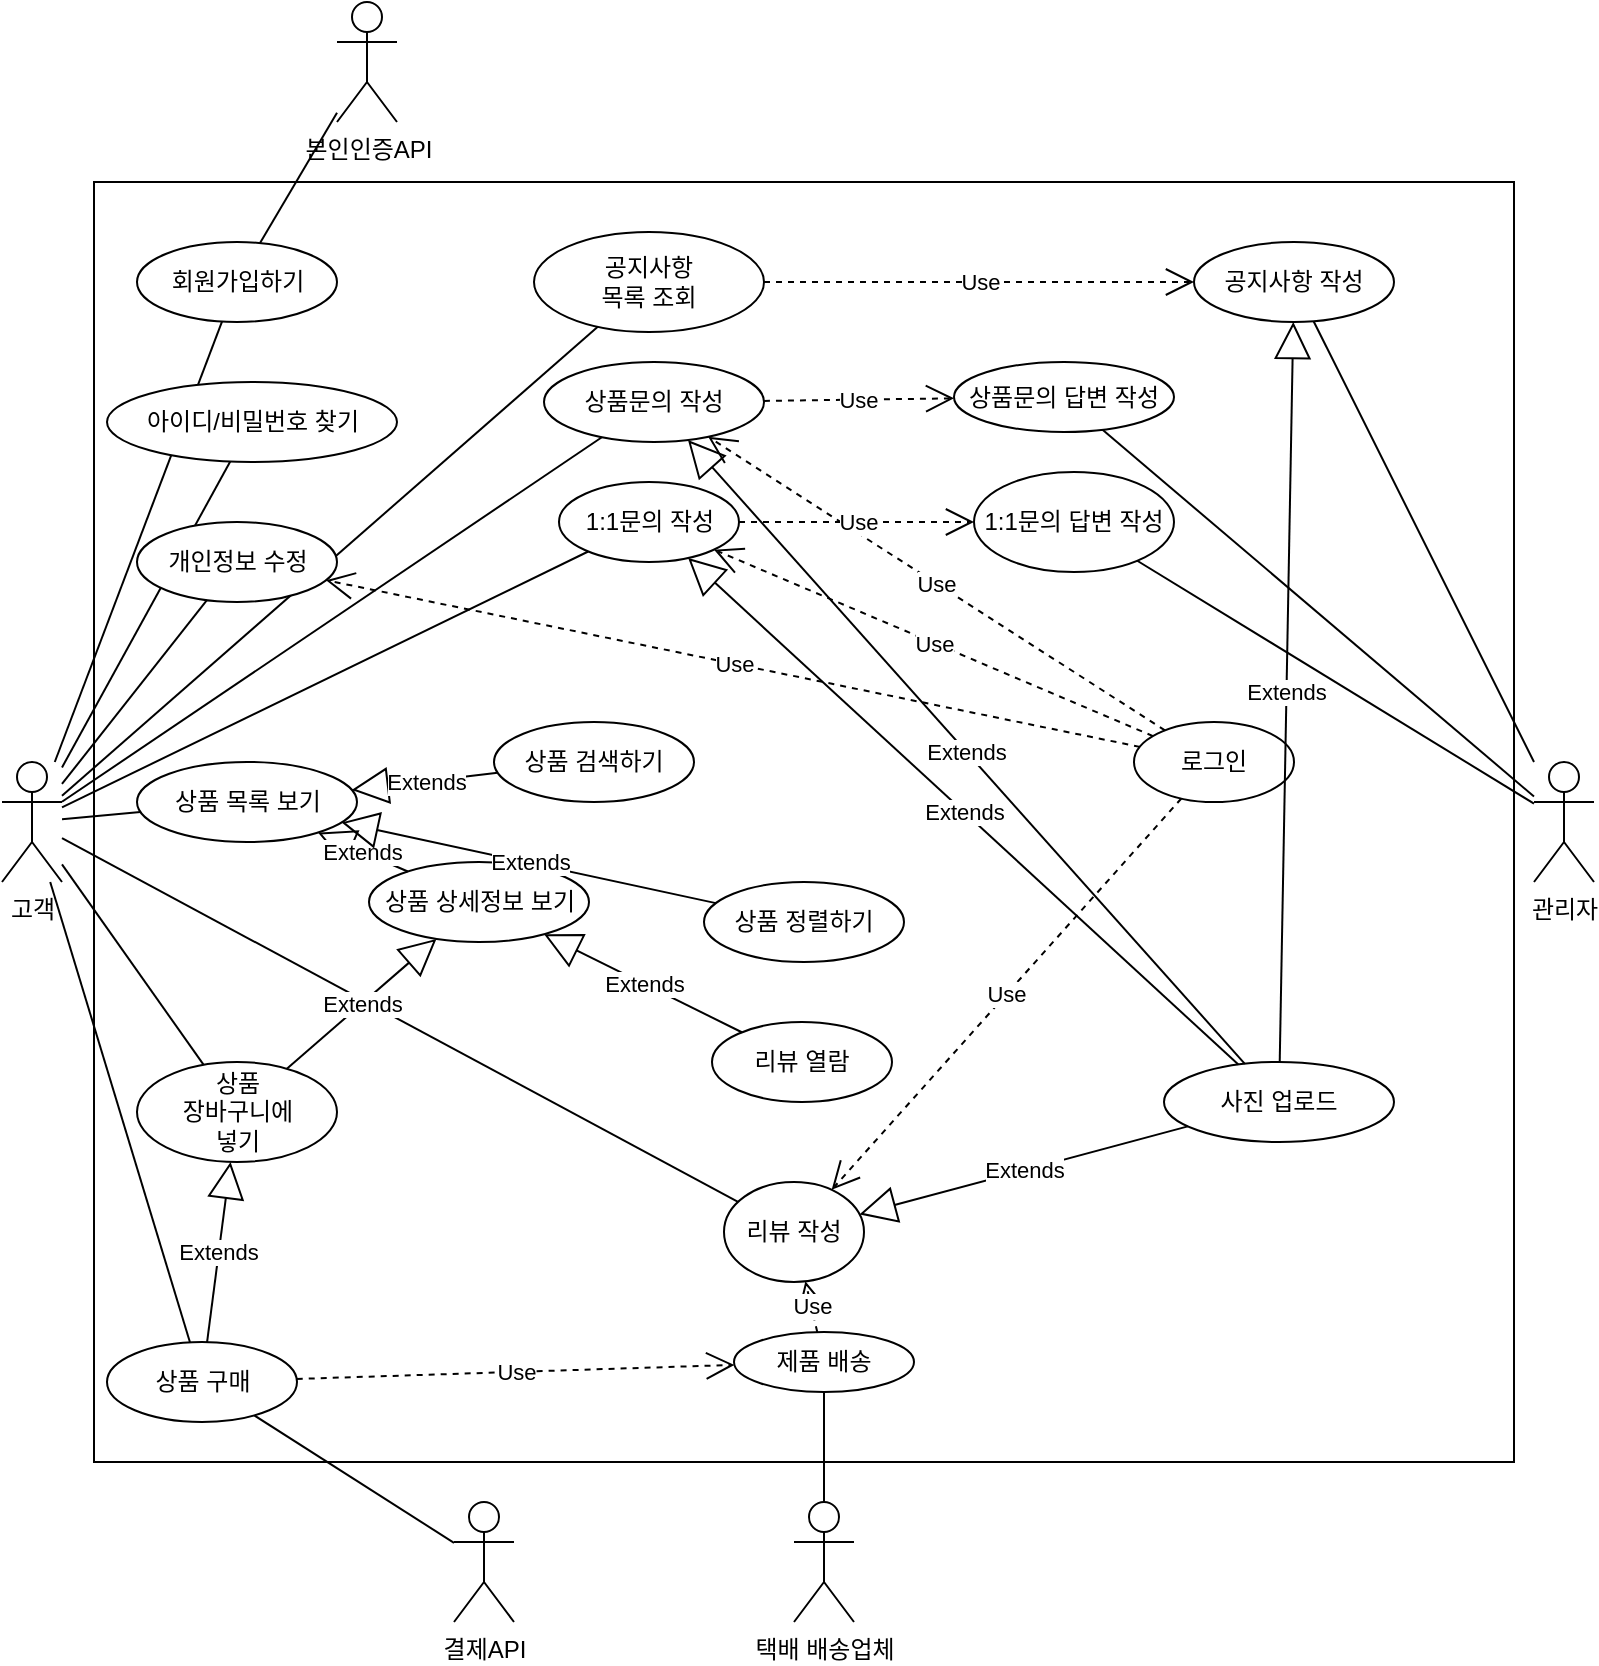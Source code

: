<mxfile version="20.2.7" type="github">
  <diagram id="06q67e0eo0sH8_D3uSy_" name="유즈케이스1">
    <mxGraphModel dx="861" dy="1835" grid="1" gridSize="10" guides="1" tooltips="1" connect="1" arrows="1" fold="1" page="1" pageScale="1" pageWidth="827" pageHeight="1169" math="0" shadow="0">
      <root>
        <mxCell id="0" />
        <mxCell id="1" parent="0" />
        <mxCell id="tB0mkt_xWfgJxFO7g79Q-1" value="고객" style="shape=umlActor;verticalLabelPosition=bottom;verticalAlign=top;html=1;outlineConnect=0;" parent="1" vertex="1">
          <mxGeometry x="14" y="100" width="30" height="60" as="geometry" />
        </mxCell>
        <mxCell id="tB0mkt_xWfgJxFO7g79Q-6" value="관리자" style="shape=umlActor;verticalLabelPosition=bottom;verticalAlign=top;html=1;outlineConnect=0;" parent="1" vertex="1">
          <mxGeometry x="780" y="100" width="30" height="60" as="geometry" />
        </mxCell>
        <mxCell id="tB0mkt_xWfgJxFO7g79Q-7" value="결제API" style="shape=umlActor;verticalLabelPosition=bottom;verticalAlign=top;html=1;outlineConnect=0;" parent="1" vertex="1">
          <mxGeometry x="240" y="470" width="30" height="60" as="geometry" />
        </mxCell>
        <mxCell id="tB0mkt_xWfgJxFO7g79Q-8" value="본인인증API" style="shape=umlActor;verticalLabelPosition=bottom;verticalAlign=top;html=1;outlineConnect=0;" parent="1" vertex="1">
          <mxGeometry x="181.5" y="-280" width="30" height="60" as="geometry" />
        </mxCell>
        <mxCell id="tB0mkt_xWfgJxFO7g79Q-10" value="" style="rounded=0;whiteSpace=wrap;html=1;" parent="1" vertex="1">
          <mxGeometry x="60" y="-190" width="710" height="640" as="geometry" />
        </mxCell>
        <mxCell id="tB0mkt_xWfgJxFO7g79Q-11" value="상품 상세정보 보기" style="ellipse;whiteSpace=wrap;html=1;" parent="1" vertex="1">
          <mxGeometry x="197.5" y="150" width="110" height="40" as="geometry" />
        </mxCell>
        <mxCell id="tB0mkt_xWfgJxFO7g79Q-12" value="상품 검색하기" style="ellipse;whiteSpace=wrap;html=1;" parent="1" vertex="1">
          <mxGeometry x="260" y="80" width="100" height="40" as="geometry" />
        </mxCell>
        <mxCell id="tB0mkt_xWfgJxFO7g79Q-14" value="상품 정렬하기" style="ellipse;whiteSpace=wrap;html=1;" parent="1" vertex="1">
          <mxGeometry x="365" y="160" width="100" height="40" as="geometry" />
        </mxCell>
        <mxCell id="tB0mkt_xWfgJxFO7g79Q-15" value="상품&lt;br&gt;장바구니에&lt;br&gt;넣기" style="ellipse;whiteSpace=wrap;html=1;" parent="1" vertex="1">
          <mxGeometry x="81.5" y="250" width="100" height="50" as="geometry" />
        </mxCell>
        <mxCell id="tB0mkt_xWfgJxFO7g79Q-18" value="회원가입하기" style="ellipse;whiteSpace=wrap;html=1;" parent="1" vertex="1">
          <mxGeometry x="81.5" y="-160" width="100" height="40" as="geometry" />
        </mxCell>
        <mxCell id="tB0mkt_xWfgJxFO7g79Q-19" value="로그인" style="ellipse;whiteSpace=wrap;html=1;" parent="1" vertex="1">
          <mxGeometry x="580" y="80" width="80" height="40" as="geometry" />
        </mxCell>
        <mxCell id="tB0mkt_xWfgJxFO7g79Q-22" value="" style="endArrow=none;html=1;rounded=0;" parent="1" source="tB0mkt_xWfgJxFO7g79Q-18" target="tB0mkt_xWfgJxFO7g79Q-8" edge="1">
          <mxGeometry width="50" height="50" relative="1" as="geometry">
            <mxPoint x="430" y="-50" as="sourcePoint" />
            <mxPoint x="340" y="-140" as="targetPoint" />
          </mxGeometry>
        </mxCell>
        <mxCell id="tB0mkt_xWfgJxFO7g79Q-23" value="" style="endArrow=none;html=1;rounded=0;" parent="1" source="tB0mkt_xWfgJxFO7g79Q-1" target="tB0mkt_xWfgJxFO7g79Q-18" edge="1">
          <mxGeometry width="50" height="50" relative="1" as="geometry">
            <mxPoint x="390" y="130" as="sourcePoint" />
            <mxPoint x="440" y="80" as="targetPoint" />
          </mxGeometry>
        </mxCell>
        <mxCell id="tB0mkt_xWfgJxFO7g79Q-29" value="상품 구매" style="ellipse;whiteSpace=wrap;html=1;" parent="1" vertex="1">
          <mxGeometry x="66.5" y="390" width="95" height="40" as="geometry" />
        </mxCell>
        <mxCell id="tB0mkt_xWfgJxFO7g79Q-30" value="" style="endArrow=none;html=1;rounded=0;" parent="1" source="tB0mkt_xWfgJxFO7g79Q-7" target="tB0mkt_xWfgJxFO7g79Q-29" edge="1">
          <mxGeometry width="50" height="50" relative="1" as="geometry">
            <mxPoint x="180" y="440" as="sourcePoint" />
            <mxPoint x="380" y="300" as="targetPoint" />
            <Array as="points" />
          </mxGeometry>
        </mxCell>
        <mxCell id="tB0mkt_xWfgJxFO7g79Q-33" value="공지사항 작성" style="ellipse;whiteSpace=wrap;html=1;" parent="1" vertex="1">
          <mxGeometry x="610" y="-160" width="100" height="40" as="geometry" />
        </mxCell>
        <mxCell id="tB0mkt_xWfgJxFO7g79Q-34" value="리뷰 작성" style="ellipse;whiteSpace=wrap;html=1;" parent="1" vertex="1">
          <mxGeometry x="375" y="310" width="70" height="50" as="geometry" />
        </mxCell>
        <mxCell id="tB0mkt_xWfgJxFO7g79Q-35" value="상품문의 작성" style="ellipse;whiteSpace=wrap;html=1;" parent="1" vertex="1">
          <mxGeometry x="285" y="-100" width="110" height="40" as="geometry" />
        </mxCell>
        <mxCell id="tB0mkt_xWfgJxFO7g79Q-36" value="1:1문의 작성" style="ellipse;whiteSpace=wrap;html=1;" parent="1" vertex="1">
          <mxGeometry x="292.5" y="-40" width="90" height="40" as="geometry" />
        </mxCell>
        <mxCell id="tB0mkt_xWfgJxFO7g79Q-37" value="상품문의 답변 작성" style="ellipse;whiteSpace=wrap;html=1;" parent="1" vertex="1">
          <mxGeometry x="490" y="-100" width="110" height="35" as="geometry" />
        </mxCell>
        <mxCell id="tB0mkt_xWfgJxFO7g79Q-38" value="1:1문의 답변 작성" style="ellipse;whiteSpace=wrap;html=1;" parent="1" vertex="1">
          <mxGeometry x="500" y="-45" width="100" height="50" as="geometry" />
        </mxCell>
        <mxCell id="tB0mkt_xWfgJxFO7g79Q-39" value="" style="endArrow=none;html=1;rounded=0;" parent="1" source="tB0mkt_xWfgJxFO7g79Q-1" target="tB0mkt_xWfgJxFO7g79Q-15" edge="1">
          <mxGeometry width="50" height="50" relative="1" as="geometry">
            <mxPoint x="390" y="260" as="sourcePoint" />
            <mxPoint x="440" y="210" as="targetPoint" />
          </mxGeometry>
        </mxCell>
        <mxCell id="tB0mkt_xWfgJxFO7g79Q-40" value="" style="endArrow=none;html=1;rounded=0;" parent="1" source="tB0mkt_xWfgJxFO7g79Q-34" target="tB0mkt_xWfgJxFO7g79Q-1" edge="1">
          <mxGeometry width="50" height="50" relative="1" as="geometry">
            <mxPoint y="310" as="sourcePoint" />
            <mxPoint x="60" y="40" as="targetPoint" />
          </mxGeometry>
        </mxCell>
        <mxCell id="tB0mkt_xWfgJxFO7g79Q-41" value="" style="endArrow=none;html=1;rounded=0;" parent="1" source="tB0mkt_xWfgJxFO7g79Q-36" target="tB0mkt_xWfgJxFO7g79Q-1" edge="1">
          <mxGeometry width="50" height="50" relative="1" as="geometry">
            <mxPoint x="20" y="400" as="sourcePoint" />
            <mxPoint x="50" y="130" as="targetPoint" />
          </mxGeometry>
        </mxCell>
        <mxCell id="tB0mkt_xWfgJxFO7g79Q-42" value="" style="endArrow=none;html=1;rounded=0;" parent="1" source="tB0mkt_xWfgJxFO7g79Q-6" target="tB0mkt_xWfgJxFO7g79Q-33" edge="1">
          <mxGeometry width="50" height="50" relative="1" as="geometry">
            <mxPoint x="870" y="370" as="sourcePoint" />
            <mxPoint x="810" y="100" as="targetPoint" />
          </mxGeometry>
        </mxCell>
        <mxCell id="tB0mkt_xWfgJxFO7g79Q-44" value="" style="endArrow=none;html=1;rounded=0;" parent="1" source="tB0mkt_xWfgJxFO7g79Q-6" target="tB0mkt_xWfgJxFO7g79Q-37" edge="1">
          <mxGeometry width="50" height="50" relative="1" as="geometry">
            <mxPoint x="820" y="60" as="sourcePoint" />
            <mxPoint x="820" y="40" as="targetPoint" />
            <Array as="points" />
          </mxGeometry>
        </mxCell>
        <mxCell id="tB0mkt_xWfgJxFO7g79Q-45" value="" style="endArrow=none;html=1;rounded=0;" parent="1" source="tB0mkt_xWfgJxFO7g79Q-6" target="tB0mkt_xWfgJxFO7g79Q-38" edge="1">
          <mxGeometry width="50" height="50" relative="1" as="geometry">
            <mxPoint x="812" y="210" as="sourcePoint" />
            <mxPoint x="880" y="20" as="targetPoint" />
          </mxGeometry>
        </mxCell>
        <mxCell id="tB0mkt_xWfgJxFO7g79Q-48" value="" style="endArrow=none;html=1;rounded=0;" parent="1" source="tB0mkt_xWfgJxFO7g79Q-1" target="tB0mkt_xWfgJxFO7g79Q-35" edge="1">
          <mxGeometry width="50" height="50" relative="1" as="geometry">
            <mxPoint x="20" y="270" as="sourcePoint" />
            <mxPoint x="70" y="220" as="targetPoint" />
          </mxGeometry>
        </mxCell>
        <mxCell id="tB0mkt_xWfgJxFO7g79Q-49" value="상품 목록 보기" style="ellipse;whiteSpace=wrap;html=1;" parent="1" vertex="1">
          <mxGeometry x="81.5" y="100" width="110" height="40" as="geometry" />
        </mxCell>
        <mxCell id="tB0mkt_xWfgJxFO7g79Q-50" value="Extends" style="endArrow=block;endSize=16;endFill=0;html=1;rounded=0;" parent="1" source="tB0mkt_xWfgJxFO7g79Q-12" target="tB0mkt_xWfgJxFO7g79Q-49" edge="1">
          <mxGeometry width="160" relative="1" as="geometry">
            <mxPoint x="330" y="180" as="sourcePoint" />
            <mxPoint x="490" y="180" as="targetPoint" />
          </mxGeometry>
        </mxCell>
        <mxCell id="tB0mkt_xWfgJxFO7g79Q-51" value="Use" style="endArrow=open;endSize=12;dashed=1;html=1;rounded=0;" parent="1" source="tB0mkt_xWfgJxFO7g79Q-19" target="tB0mkt_xWfgJxFO7g79Q-34" edge="1">
          <mxGeometry width="160" relative="1" as="geometry">
            <mxPoint x="140" y="410" as="sourcePoint" />
            <mxPoint x="300" y="410" as="targetPoint" />
          </mxGeometry>
        </mxCell>
        <mxCell id="tB0mkt_xWfgJxFO7g79Q-52" value="Use" style="endArrow=open;endSize=12;dashed=1;html=1;rounded=0;" parent="1" source="tB0mkt_xWfgJxFO7g79Q-19" target="tB0mkt_xWfgJxFO7g79Q-36" edge="1">
          <mxGeometry width="160" relative="1" as="geometry">
            <mxPoint x="-110" y="280" as="sourcePoint" />
            <mxPoint x="50" y="280" as="targetPoint" />
          </mxGeometry>
        </mxCell>
        <mxCell id="tB0mkt_xWfgJxFO7g79Q-53" value="Use" style="endArrow=open;endSize=12;dashed=1;html=1;rounded=0;" parent="1" source="tB0mkt_xWfgJxFO7g79Q-19" target="tB0mkt_xWfgJxFO7g79Q-35" edge="1">
          <mxGeometry width="160" relative="1" as="geometry">
            <mxPoint x="100" y="430" as="sourcePoint" />
            <mxPoint x="260" y="430" as="targetPoint" />
          </mxGeometry>
        </mxCell>
        <mxCell id="tB0mkt_xWfgJxFO7g79Q-55" value="" style="endArrow=none;html=1;rounded=0;" parent="1" source="tB0mkt_xWfgJxFO7g79Q-1" target="tB0mkt_xWfgJxFO7g79Q-49" edge="1">
          <mxGeometry width="50" height="50" relative="1" as="geometry">
            <mxPoint x="-10" y="270" as="sourcePoint" />
            <mxPoint x="40" y="220" as="targetPoint" />
          </mxGeometry>
        </mxCell>
        <mxCell id="tB0mkt_xWfgJxFO7g79Q-56" value="Use" style="endArrow=open;endSize=12;dashed=1;html=1;rounded=0;" parent="1" source="tB0mkt_xWfgJxFO7g79Q-36" target="tB0mkt_xWfgJxFO7g79Q-38" edge="1">
          <mxGeometry width="160" relative="1" as="geometry">
            <mxPoint x="300" y="310" as="sourcePoint" />
            <mxPoint x="460" y="310" as="targetPoint" />
          </mxGeometry>
        </mxCell>
        <mxCell id="tB0mkt_xWfgJxFO7g79Q-58" value="Use" style="endArrow=open;endSize=12;dashed=1;html=1;rounded=0;" parent="1" source="tB0mkt_xWfgJxFO7g79Q-35" target="tB0mkt_xWfgJxFO7g79Q-37" edge="1">
          <mxGeometry width="160" relative="1" as="geometry">
            <mxPoint x="310" y="330" as="sourcePoint" />
            <mxPoint x="470" y="330" as="targetPoint" />
          </mxGeometry>
        </mxCell>
        <mxCell id="tB0mkt_xWfgJxFO7g79Q-59" value="Extends" style="endArrow=block;endSize=16;endFill=0;html=1;rounded=0;" parent="1" source="tB0mkt_xWfgJxFO7g79Q-11" target="tB0mkt_xWfgJxFO7g79Q-49" edge="1">
          <mxGeometry width="160" relative="1" as="geometry">
            <mxPoint x="-20" y="310" as="sourcePoint" />
            <mxPoint x="140" y="310" as="targetPoint" />
          </mxGeometry>
        </mxCell>
        <mxCell id="tB0mkt_xWfgJxFO7g79Q-60" value="Extends" style="endArrow=block;endSize=16;endFill=0;html=1;rounded=0;" parent="1" source="tB0mkt_xWfgJxFO7g79Q-15" target="tB0mkt_xWfgJxFO7g79Q-11" edge="1">
          <mxGeometry width="160" relative="1" as="geometry">
            <mxPoint x="30" y="420" as="sourcePoint" />
            <mxPoint x="190" y="420" as="targetPoint" />
          </mxGeometry>
        </mxCell>
        <mxCell id="tB0mkt_xWfgJxFO7g79Q-61" value="Extends" style="endArrow=block;endSize=16;endFill=0;html=1;rounded=0;" parent="1" source="tB0mkt_xWfgJxFO7g79Q-14" target="tB0mkt_xWfgJxFO7g79Q-49" edge="1">
          <mxGeometry width="160" relative="1" as="geometry">
            <mxPoint x="330" y="180" as="sourcePoint" />
            <mxPoint x="490" y="180" as="targetPoint" />
          </mxGeometry>
        </mxCell>
        <mxCell id="tB0mkt_xWfgJxFO7g79Q-62" value="" style="endArrow=none;html=1;rounded=0;" parent="1" source="tB0mkt_xWfgJxFO7g79Q-1" target="tB0mkt_xWfgJxFO7g79Q-29" edge="1">
          <mxGeometry width="50" height="50" relative="1" as="geometry">
            <mxPoint x="40" y="410" as="sourcePoint" />
            <mxPoint x="90" y="360" as="targetPoint" />
          </mxGeometry>
        </mxCell>
        <mxCell id="tB0mkt_xWfgJxFO7g79Q-63" value="Use" style="endArrow=open;endSize=12;dashed=1;html=1;rounded=0;" parent="1" source="pWr_5GK8HhrTUvCBfWbT-1" target="tB0mkt_xWfgJxFO7g79Q-34" edge="1">
          <mxGeometry width="160" relative="1" as="geometry">
            <mxPoint x="150" y="430" as="sourcePoint" />
            <mxPoint x="310" y="430" as="targetPoint" />
          </mxGeometry>
        </mxCell>
        <mxCell id="tB0mkt_xWfgJxFO7g79Q-64" value="공지사항 &lt;br&gt;목록 조회" style="ellipse;whiteSpace=wrap;html=1;" parent="1" vertex="1">
          <mxGeometry x="280" y="-165" width="115" height="50" as="geometry" />
        </mxCell>
        <mxCell id="tB0mkt_xWfgJxFO7g79Q-66" value="" style="endArrow=none;html=1;rounded=0;" parent="1" source="tB0mkt_xWfgJxFO7g79Q-64" target="tB0mkt_xWfgJxFO7g79Q-1" edge="1">
          <mxGeometry width="50" height="50" relative="1" as="geometry">
            <mxPoint x="10" y="340" as="sourcePoint" />
            <mxPoint x="60" y="290" as="targetPoint" />
          </mxGeometry>
        </mxCell>
        <mxCell id="tB0mkt_xWfgJxFO7g79Q-69" value="Use" style="endArrow=open;endSize=12;dashed=1;html=1;rounded=0;" parent="1" source="tB0mkt_xWfgJxFO7g79Q-64" target="tB0mkt_xWfgJxFO7g79Q-33" edge="1">
          <mxGeometry width="160" relative="1" as="geometry">
            <mxPoint x="480" y="-50" as="sourcePoint" />
            <mxPoint x="640" y="-50" as="targetPoint" />
          </mxGeometry>
        </mxCell>
        <mxCell id="pWr_5GK8HhrTUvCBfWbT-1" value="제품 배송" style="ellipse;whiteSpace=wrap;html=1;" vertex="1" parent="1">
          <mxGeometry x="380" y="385" width="90" height="30" as="geometry" />
        </mxCell>
        <mxCell id="pWr_5GK8HhrTUvCBfWbT-2" value="Use" style="endArrow=open;endSize=12;dashed=1;html=1;rounded=0;" edge="1" parent="1" source="tB0mkt_xWfgJxFO7g79Q-29" target="pWr_5GK8HhrTUvCBfWbT-1">
          <mxGeometry width="160" relative="1" as="geometry">
            <mxPoint x="370" y="400" as="sourcePoint" />
            <mxPoint x="530" y="400" as="targetPoint" />
          </mxGeometry>
        </mxCell>
        <mxCell id="pWr_5GK8HhrTUvCBfWbT-3" value="Extends" style="endArrow=block;endSize=16;endFill=0;html=1;rounded=0;" edge="1" parent="1" source="tB0mkt_xWfgJxFO7g79Q-29" target="tB0mkt_xWfgJxFO7g79Q-15">
          <mxGeometry width="160" relative="1" as="geometry">
            <mxPoint x="90" y="530" as="sourcePoint" />
            <mxPoint x="250" y="530" as="targetPoint" />
          </mxGeometry>
        </mxCell>
        <mxCell id="pWr_5GK8HhrTUvCBfWbT-4" value="택배 배송업체" style="shape=umlActor;verticalLabelPosition=bottom;verticalAlign=top;html=1;" vertex="1" parent="1">
          <mxGeometry x="410" y="470" width="30" height="60" as="geometry" />
        </mxCell>
        <mxCell id="pWr_5GK8HhrTUvCBfWbT-5" value="" style="endArrow=none;html=1;rounded=0;" edge="1" parent="1" source="pWr_5GK8HhrTUvCBfWbT-4" target="pWr_5GK8HhrTUvCBfWbT-1">
          <mxGeometry width="50" height="50" relative="1" as="geometry">
            <mxPoint x="750" y="370" as="sourcePoint" />
            <mxPoint x="800" y="320" as="targetPoint" />
          </mxGeometry>
        </mxCell>
        <mxCell id="pWr_5GK8HhrTUvCBfWbT-8" value="아이디/비밀번호 찾기" style="ellipse;whiteSpace=wrap;html=1;" vertex="1" parent="1">
          <mxGeometry x="66.5" y="-90" width="145" height="40" as="geometry" />
        </mxCell>
        <mxCell id="pWr_5GK8HhrTUvCBfWbT-9" value="" style="endArrow=none;html=1;rounded=0;" edge="1" parent="1" source="tB0mkt_xWfgJxFO7g79Q-1" target="pWr_5GK8HhrTUvCBfWbT-8">
          <mxGeometry width="50" height="50" relative="1" as="geometry">
            <mxPoint x="-10" y="20" as="sourcePoint" />
            <mxPoint x="40" y="-30" as="targetPoint" />
          </mxGeometry>
        </mxCell>
        <mxCell id="pWr_5GK8HhrTUvCBfWbT-10" value="리뷰 열람" style="ellipse;whiteSpace=wrap;html=1;" vertex="1" parent="1">
          <mxGeometry x="369" y="230" width="90" height="40" as="geometry" />
        </mxCell>
        <mxCell id="pWr_5GK8HhrTUvCBfWbT-11" value="Extends" style="endArrow=block;endSize=16;endFill=0;html=1;rounded=0;" edge="1" parent="1" source="pWr_5GK8HhrTUvCBfWbT-10" target="tB0mkt_xWfgJxFO7g79Q-11">
          <mxGeometry width="160" relative="1" as="geometry">
            <mxPoint x="550" y="340" as="sourcePoint" />
            <mxPoint x="710" y="340" as="targetPoint" />
            <Array as="points" />
          </mxGeometry>
        </mxCell>
        <mxCell id="pWr_5GK8HhrTUvCBfWbT-12" value="개인정보 수정" style="ellipse;whiteSpace=wrap;html=1;" vertex="1" parent="1">
          <mxGeometry x="81.5" y="-20" width="100" height="40" as="geometry" />
        </mxCell>
        <mxCell id="pWr_5GK8HhrTUvCBfWbT-13" value="" style="endArrow=none;html=1;rounded=0;" edge="1" parent="1" source="tB0mkt_xWfgJxFO7g79Q-1" target="pWr_5GK8HhrTUvCBfWbT-12">
          <mxGeometry width="50" height="50" relative="1" as="geometry">
            <mxPoint x="20" y="350" as="sourcePoint" />
            <mxPoint x="70" y="300" as="targetPoint" />
          </mxGeometry>
        </mxCell>
        <mxCell id="pWr_5GK8HhrTUvCBfWbT-14" value="Use" style="endArrow=open;endSize=12;dashed=1;html=1;rounded=0;" edge="1" parent="1" source="tB0mkt_xWfgJxFO7g79Q-19" target="pWr_5GK8HhrTUvCBfWbT-12">
          <mxGeometry width="160" relative="1" as="geometry">
            <mxPoint x="510" y="340" as="sourcePoint" />
            <mxPoint x="670" y="340" as="targetPoint" />
          </mxGeometry>
        </mxCell>
        <mxCell id="pWr_5GK8HhrTUvCBfWbT-15" value="사진 업로드" style="ellipse;whiteSpace=wrap;html=1;" vertex="1" parent="1">
          <mxGeometry x="595" y="250" width="115" height="40" as="geometry" />
        </mxCell>
        <mxCell id="pWr_5GK8HhrTUvCBfWbT-16" value="Extends" style="endArrow=block;endSize=16;endFill=0;html=1;rounded=0;" edge="1" parent="1" source="pWr_5GK8HhrTUvCBfWbT-15" target="tB0mkt_xWfgJxFO7g79Q-36">
          <mxGeometry width="160" relative="1" as="geometry">
            <mxPoint x="520" y="410" as="sourcePoint" />
            <mxPoint x="680" y="410" as="targetPoint" />
          </mxGeometry>
        </mxCell>
        <mxCell id="pWr_5GK8HhrTUvCBfWbT-17" value="Extends" style="endArrow=block;endSize=16;endFill=0;html=1;rounded=0;" edge="1" parent="1" source="pWr_5GK8HhrTUvCBfWbT-15" target="tB0mkt_xWfgJxFO7g79Q-35">
          <mxGeometry width="160" relative="1" as="geometry">
            <mxPoint x="500" y="400" as="sourcePoint" />
            <mxPoint x="660" y="400" as="targetPoint" />
          </mxGeometry>
        </mxCell>
        <mxCell id="pWr_5GK8HhrTUvCBfWbT-18" value="Extends" style="endArrow=block;endSize=16;endFill=0;html=1;rounded=0;" edge="1" parent="1" source="pWr_5GK8HhrTUvCBfWbT-15" target="tB0mkt_xWfgJxFO7g79Q-34">
          <mxGeometry width="160" relative="1" as="geometry">
            <mxPoint x="550" y="410" as="sourcePoint" />
            <mxPoint x="710" y="410" as="targetPoint" />
          </mxGeometry>
        </mxCell>
        <mxCell id="pWr_5GK8HhrTUvCBfWbT-19" value="Extends" style="endArrow=block;endSize=16;endFill=0;html=1;rounded=0;" edge="1" parent="1" source="pWr_5GK8HhrTUvCBfWbT-15" target="tB0mkt_xWfgJxFO7g79Q-33">
          <mxGeometry width="160" relative="1" as="geometry">
            <mxPoint x="570" y="410" as="sourcePoint" />
            <mxPoint x="730" y="410" as="targetPoint" />
          </mxGeometry>
        </mxCell>
      </root>
    </mxGraphModel>
  </diagram>
</mxfile>
